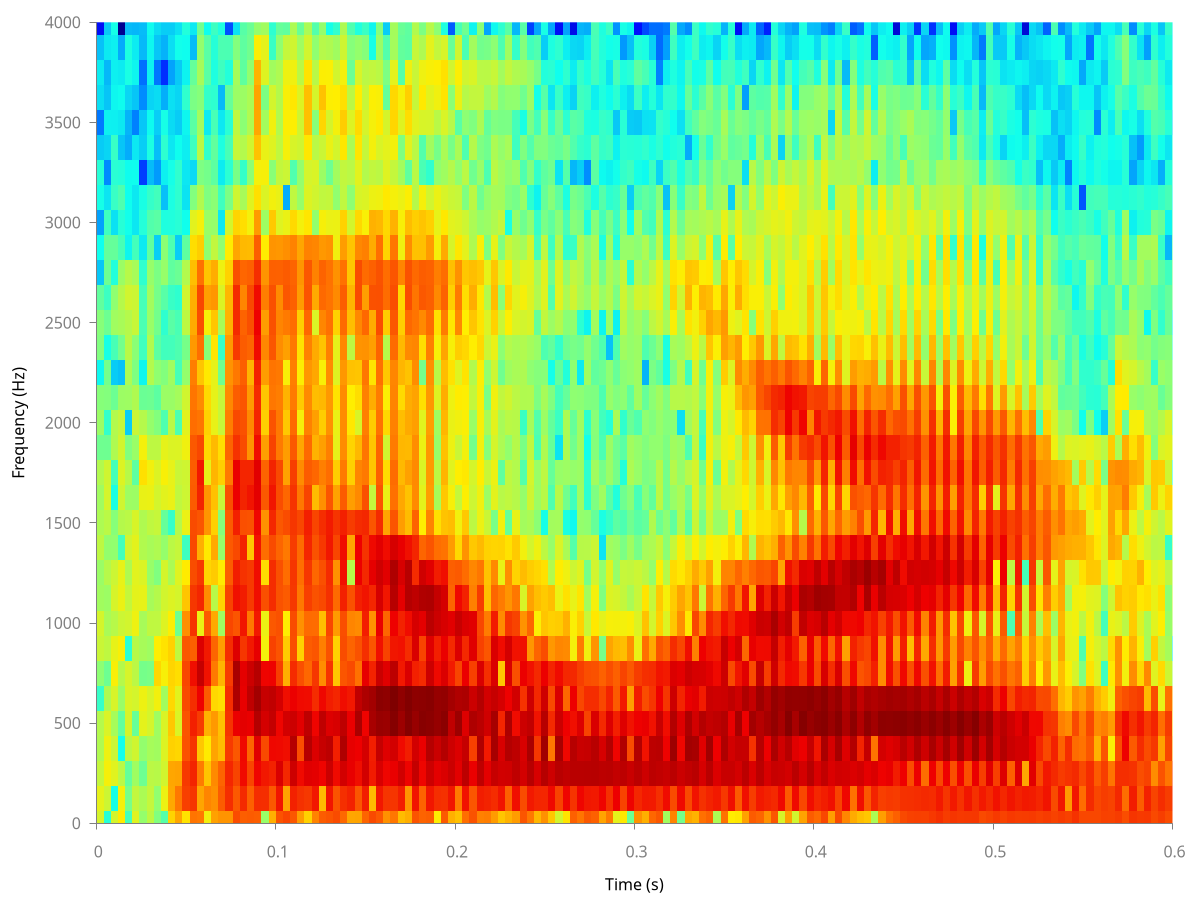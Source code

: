 set term epslatex size 5,2
set style line 11 lc rgb '#808080' lt 1
set border 3 front ls 11
set tics nomirror out scale 0.75
unset key
set palette defined (0 '#000090', 1 '#000fff', 2 '#0090ff', 3 '#0fffee', 4 '#90ff70', 5 '#ffee00', 6 '#ff7000', 7 '#ee0000', 8 '#7f0000')
set xlabel 'Time (s)'
set ylabel 'Frequency (Hz)'
set yrange [0:4000]
set xrange [0:.6]
unset colorbox
plot '-' matrix using ($2 * 0.004 + 0.002) : ($1 * 125) : (log($3)) with image
0.011053 0.0140168 0.00868465 0.00660895 0.00696541 0.0014197 0.00405943 0.00938647 0.0109294 0.00538359 0.00486536 0.00797345 0.00632276 0.00535432 0.00676274 0.00284618 0.00494087 0.00375284 0.000802142 0.00352131 0.00376226 0.00238488 0.000400673 0.000890837 0.000238912 0.000965988 0.00117735 0.000431237 0.000140853 0.000557708 0.000685478 0.000372252 3.46225e-05 
0.00118081 0.00978191 0.0174958 0.0156825 0.0116684 0.00646071 0.0027801 0.00808196 0.00608437 0.00495968 0.00716512 0.00442072 0.0075709 0.0109039 0.0101333 0.00280037 0.00137308 0.00358872 0.00301088 0.000978772 0.00277628 0.00152552 0.00273103 0.00251703 0.00157165 0.00062229 0.000174944 0.000496109 0.000732313 0.000390965 0.000328487 0.000654755 0.000419916 
0.0108736 0.00098816 0.0129545 0.00952646 0.00570485 0.0113472 0.0182571 0.01438 0.00726947 0.0112271 0.00972147 0.00432221 0.00377566 0.00103404 0.00170561 0.00652107 0.00687494 0.0027267 0.000433159 0.00177732 0.00530087 0.00414827 0.00112496 0.00251621 0.000581657 0.00147403 0.00123389 0.00145166 0.000717751 0.000795698 0.000722089 0.000717509 0.000956916 
0.0206918 0.0173095 0.00760361 0.000909881 0.00242166 0.00485028 0.00711138 0.0184072 0.00975393 0.0151528 0.014454 0.00166496 0.00700441 0.0101328 0.01232 0.010485 0.00870204 0.00499506 0.000380022 0.00303718 0.00588233 0.00715474 0.00495109 0.00174823 0.00118191 0.00190987 0.00115993 0.000394543 0.000653587 0.000866555 0.000675448 0.000274711 8.36788e-06 
0.00167939 0.00314572 0.00249326 0.00773479 0.0111731 0.0119484 0.0111859 0.0012227 0.0106106 0.00877363 0.00665167 0.0104511 0.00755051 0.00513976 0.00732099 0.00356131 0.000436206 0.00509763 0.00629552 0.00753107 0.00705339 0.0104315 0.00732872 0.000778342 0.000928015 0.000877857 0.000869812 0.000277573 0.00031231 0.000503305 0.00100245 0.00105762 0.00034565 
0.0128028 0.00848638 0.00521707 0.0102004 0.00256766 0.0107528 0.00768949 0.00723613 0.0157654 0.0136621 0.0132306 0.0134888 0.0114544 0.00500034 0.0023049 0.00482715 0.00950093 0.00655327 0.00339865 0.00390902 0.00914063 0.00975218 0.00580953 0.00166496 0.000633104 0.000647301 0.00087761 0.000645232 0.00015637 0.000394677 0.000778688 0.000685003 0.000323753 
0.00446447 0.00619099 0.00277631 0.00442584 0.0136743 0.0154653 0.0030534 0.00583906 0.00584544 0.0142962 0.011986 0.006736 0.00654981 0.0146525 0.0238817 0.0170801 0.00704103 0.00267063 0.000789502 0.0015982 0.00181883 0.00171817 0.00130569 0.000659723 0.00115997 0.00100394 6.88442e-05 0.000450095 0.00040734 0.000178944 0.000128292 0.000333045 0.000347892 
0.00784943 0.0087121 0.00766217 0.00576135 0.010904 0.0115997 0.00323484 0.00517561 0.00817134 0.00583174 0.00469968 0.00591037 0.00817878 0.015049 0.0165846 0.00794235 0.00454632 0.00275918 0.00684648 0.00672334 0.00478281 0.00549188 0.0045808 0.00240306 0.00200435 0.00140196 0.000344203 0.00102979 0.00083748 0.000486456 0.000737117 0.000790809 0.000858647 
0.00350821 0.00426208 0.00730703 0.00533264 0.00522824 0.0167715 0.0264439 0.0197642 0.0081011 0.00702021 0.00347957 0.00648176 0.00896983 0.0107404 0.0122221 0.00794662 0.00358172 0.00226392 0.00420729 0.00228922 0.00298486 0.003068 0.0032822 0.000447584 0.00219228 0.00164323 0.000217373 0.000357572 0.000447631 0.000544895 0.000134875 0.000402221 0.000542815 
0.0021052 0.0154025 0.010525 0.0122249 0.0117823 0.00543074 0.017909 0.0229288 0.0124146 0.0105081 0.0109934 0.00449491 0.00253439 0.0133305 0.0181586 0.0138808 0.00191342 0.00489572 0.00357966 0.00163383 0.00131042 0.00214523 0.0046728 0.00401393 0.00106717 0.000369405 0.00071721 0.00128952 0.000978014 0.000287784 5.75505e-05 0.00030368 0.000441034 
0.027657 0.0472178 0.0488766 0.028451 0.031867 0.0262578 0.0273436 0.0283669 0.0194245 0.0122297 0.00618297 0.0076153 0.00140826 0.0148286 0.0142126 0.0121494 0.00738767 0.00487023 0.0052502 0.00166198 0.0021648 0.00146437 0.00235066 0.00190191 0.00109632 0.00103817 0.000972968 0.000636687 0.000533897 0.000576595 0.00024641 0.000563627 0.000441178 
0.049335 0.0862586 0.05044 0.0269318 0.0119589 0.0132819 0.0244261 0.00819664 0.00286548 0.0109995 0.0128299 0.00883282 0.00718095 0.00832139 0.00931532 0.0122622 0.00186306 0.0056773 0.00173864 0.00191458 0.00180171 0.00129753 0.00269793 0.000437362 0.00120278 0.00129511 0.00132884 0.000877213 0.000435561 0.000495986 0.000422609 0.000920803 0.000580956 
0.0229335 0.187628 0.203159 0.142967 0.140671 0.157613 0.168248 0.132085 0.064304 0.0333089 0.0206298 0.00156399 0.0150002 0.00986598 0.0100959 0.0161319 0.0132708 0.0103364 0.0044739 0.0031354 0.00796919 0.0103428 0.00686648 0.00234122 0.000897381 0.000601055 0.000634714 0.000699855 0.000780461 0.00131389 0.000750684 0.000878164 0.00111104 
0.0902655 0.21542 0.273212 0.219354 0.286048 0.237286 0.368898 0.119783 0.221535 0.209958 0.156899 0.163604 0.157805 0.127591 0.12361 0.131971 0.0990101 0.0888651 0.0800064 0.0568121 0.0456547 0.0434259 0.0358998 0.0242856 0.0132488 0.00354305 0.000519885 0.00157128 0.00219265 0.00327069 0.00250388 0.000350495 0.000652961 
0.0843047 0.0490194 0.0825592 0.0321837 0.19574 0.440396 0.79203 0.57553 0.014989 0.263928 0.205461 0.0427537 0.13702 0.274455 0.31904 0.16745 0.0891202 0.068733 0.033188 0.0963898 0.154523 0.16885 0.0947032 0.0297471 0.0171623 0.00667558 0.00338115 0.00775425 0.00541092 0.00372631 0.00584377 0.00448803 0.0029428 
0.0163498 0.0729089 0.0332279 0.0209186 0.0421309 0.127033 0.347621 0.318901 0.128587 0.0673382 0.0268135 0.0210083 0.0601936 0.0591061 0.0142856 0.0258934 0.028315 0.0259997 0.0212813 0.00381526 0.0178064 0.0527017 0.0337816 0.00422468 0.00481546 0.00343696 0.00300655 0.00135059 0.000672283 0.0013689 0.00223032 0.00218842 0.000881948 
0.0519947 0.064021 0.0688394 0.0500149 0.0567856 0.0263339 0.0841881 0.109853 0.0471027 0.00725687 0.0306117 0.0468828 0.0288537 0.0349571 0.0405869 0.0381477 0.0145232 0.0141326 0.0141534 0.0223783 0.0325669 0.0585634 0.0447896 0.00844311 0.00460744 0.00395156 0.00228225 0.00238073 0.00176812 0.00129531 0.0010609 0.00117688 0.00155512 
0.0610224 0.124905 0.112246 0.0365886 0.0348963 0.0237085 0.0400459 0.0536835 0.00516686 0.0268863 0.0207034 0.00460735 0.00366904 0.00911912 0.0292859 0.024313 0.00903811 0.00883143 0.00286577 0.00142857 0.00593001 0.0121409 0.0156866 0.00423579 0.000641784 0.00158538 0.000682389 0.00106252 0.000643526 0.000340207 0.0015759 0.00186625 0.00106358 
0.060841 0.237116 0.263984 0.201224 0.219664 0.237621 0.194342 0.239912 0.170757 0.176528 0.124434 0.129576 0.127366 0.150077 0.0843679 0.111216 0.0803739 0.0695369 0.0614231 0.0560949 0.0419356 0.0398962 0.0284128 0.0205252 0.0109827 0.00330907 0.00124729 0.0017809 0.00121632 0.0025422 0.00112751 0.00183929 8.5339e-05 
0.155292 0.12992 0.174477 0.133303 0.468761 1.11363 1.18064 0.573129 0.138556 0.360969 0.298042 0.161903 0.286811 0.46247 0.471913 0.223611 0.165112 0.123267 0.0862321 0.200328 0.251976 0.249158 0.146816 0.0484066 0.0274643 0.00996702 0.0031674 0.00903303 0.00809249 0.00497558 0.00562731 0.00359588 0.000599944 
0.121429 0.251641 0.388631 0.401748 0.517745 0.491265 0.510737 0.21251 0.331053 0.303858 0.225532 0.275267 0.148798 0.27164 0.26994 0.158732 0.146663 0.138161 0.119174 0.125857 0.114071 0.071857 0.108163 0.038414 0.0243411 0.00581833 0.0013972 0.00687028 0.00399096 0.00496221 0.00234961 0.00232317 0.00213185 
0.127552 0.118481 0.17098 0.110227 0.481802 0.871199 0.719979 0.319363 0.085198 0.200929 0.200192 0.0324123 0.143062 0.340143 0.268184 0.061722 0.0698945 0.0554158 0.0407261 0.110871 0.150563 0.16281 0.117687 0.0373742 0.0171506 0.0127898 0.00412598 0.0103454 0.00660039 0.00625067 0.00434002 0.00291029 0.00270237 
0.122106 0.240562 0.422157 0.544145 1.00662 1.30425 0.984578 0.49485 0.317989 0.368032 0.374047 0.342515 0.413583 0.514414 0.533485 0.380476 0.268136 0.245514 0.284513 0.389296 0.447769 0.387156 0.237758 0.121909 0.0567372 0.023802 0.0173726 0.0343191 0.048084 0.0500688 0.0406913 0.0192174 0.00454598 
0.0047442 0.235506 0.323748 0.162282 0.644769 0.787416 0.422708 0.017162 0.0152965 0.148898 0.0246293 0.0993682 0.0630777 0.132376 0.113866 0.052841 0.0289139 0.032572 0.0551252 0.0714578 0.0552676 0.0797639 0.06058 0.0204242 0.00511896 0.0119406 0.0176958 0.0146565 0.0055235 0.00336853 0.01258 0.013842 0.00532738 
0.0433142 0.13134 0.281252 0.404509 0.813205 0.850376 0.437365 0.1785 0.13244 0.244448 0.242446 0.157886 0.261962 0.334551 0.27443 0.177942 0.142383 0.0868565 0.0901489 0.136184 0.145712 0.147824 0.118626 0.0609472 0.0313885 0.0167437 0.00384789 0.0125871 0.0164324 0.0107697 0.00538477 0.00146183 0.00127185 
0.141805 0.333762 0.600271 0.394929 0.417037 0.646355 0.190343 0.1395 0.145701 0.143711 0.147357 0.110836 0.132807 0.153199 0.163442 0.0840818 0.0850296 0.0797609 0.085212 0.0658897 0.0732892 0.0679786 0.116445 0.0583062 0.0127064 0.0147701 0.00855043 0.00830142 0.00679509 0.00700977 0.0064822 0.00423907 0.00252762 
0.169247 0.0501104 0.260452 0.369704 0.6629 0.370809 0.043362 0.0302774 0.019608 0.126363 0.0984401 0.0851397 0.155735 0.1066 0.0509207 0.0541953 0.0320503 0.0413604 0.0181151 0.0521247 0.0841821 0.13557 0.127033 0.0644664 0.0149166 0.000280268 0.00958784 0.0173193 0.0192268 0.0182262 0.0158013 0.00874012 0.00236679 
0.133654 0.28527 0.714022 0.994743 0.721185 0.462403 0.247315 0.152716 0.156874 0.206583 0.211177 0.196157 0.212796 0.220487 0.189732 0.13294 0.101644 0.0830436 0.0800576 0.0863276 0.0989374 0.118596 0.1123 0.0763091 0.0257613 0.00820829 0.00194947 0.0114915 0.0194559 0.0217358 0.0161591 0.0102533 0.00633081 
0.0544438 0.226099 0.388683 0.151201 0.527935 0.390826 0.150478 0.0286769 0.0631989 0.0861078 0.0961792 0.10135 0.167075 0.0860678 0.0673771 0.048385 0.0174988 0.0306281 0.0193307 0.0231924 0.0294307 0.0549589 0.0602544 0.0487485 0.0170725 0.00463419 0.00446605 0.010252 0.010104 0.0124205 0.00774314 0.00526222 0.002596 
0.0283883 0.206788 0.546434 0.996592 0.882247 0.382376 0.108082 0.125176 0.101988 0.187742 0.209808 0.267159 0.291959 0.173807 0.124663 0.104559 0.0771153 0.0689843 0.0587785 0.0766113 0.107281 0.14031 0.134126 0.0757969 0.0221044 0.0122256 0.0109174 0.0216907 0.0351468 0.0354993 0.0230306 0.0104457 0.00617006 
0.0744775 0.320972 0.518913 0.58602 0.423207 0.243493 0.20859 0.137956 0.100123 0.143787 0.107175 0.143884 0.171451 0.03748 0.107289 0.0418257 0.0531108 0.036402 0.047889 0.0455987 0.0118699 0.0464384 0.075894 0.0718653 0.00431273 0.0103795 0.011766 0.00747085 0.00372822 0.0109867 0.0073695 0.00415761 0.00201289 
0.125793 0.0374858 0.426821 0.786939 0.867193 0.40749 0.0655349 0.0786512 0.0351155 0.162064 0.146726 0.204861 0.239012 0.0635559 0.0788316 0.053224 0.0301868 0.0390538 0.0184474 0.0341789 0.0724829 0.104812 0.113811 0.0578563 0.0175269 0.00829089 0.00495343 0.00953061 0.0268572 0.0342511 0.0192835 0.0071797 0.00441714 
0.138677 0.333339 0.733696 0.908592 0.56731 0.300956 0.217109 0.143518 0.169762 0.230567 0.245454 0.326613 0.312963 0.13866 0.098234 0.0789292 0.0633854 0.0576848 0.0667822 0.0786684 0.0930932 0.0910221 0.092169 0.0620266 0.0150002 0.00865691 0.00276915 0.0148766 0.0111128 0.0194382 0.0189243 0.00653729 0.00096021 
0.157652 0.14165 0.388491 0.290535 0.620795 0.26376 0.0327485 0.0279108 0.0554915 0.10351 0.0633273 0.168774 0.217942 0.0511429 0.02943 0.0141574 0.0148757 0.0229309 0.0125541 0.0139699 0.0282817 0.0684672 0.0623172 0.0163927 0.0153388 0.00428658 0.00547151 0.0108285 0.0172453 0.0198929 0.0106923 0.00530907 0.00134052 
0.105163 0.235138 0.663249 1.09102 0.884308 0.376729 0.136955 0.15708 0.151094 0.283865 0.355269 0.373443 0.287918 0.12625 0.0838686 0.0671862 0.0667072 0.0680251 0.0585872 0.0711864 0.103401 0.12149 0.093407 0.0542093 0.0283647 0.00823139 0.00850317 0.0219015 0.0299856 0.0237548 0.0170316 0.0101041 0.00646513 
0.0485236 0.278929 0.487574 0.497211 0.465806 0.32368 0.161579 0.111397 0.0727998 0.145205 0.00721402 0.0485778 0.194513 0.05373 0.0290569 0.0274483 0.0214724 0.0200867 0.0344957 0.00804113 0.0361238 0.0406168 0.0326716 0.0336398 0.0108411 0.00412844 0.00755518 0.00622584 0.0123426 0.00782895 0.00269836 0.00373199 0.00194873 
0.0501102 0.136333 0.3705 0.449032 1.15098 0.858328 0.0936885 0.143005 0.067861 0.288388 0.4621 0.449342 0.244478 0.0697324 0.0731515 0.0388548 0.0115829 0.0247231 0.0331134 0.06078 0.0706381 0.15846 0.15688 0.070577 0.0260693 0.0114214 0.0133776 0.02239 0.0254035 0.0203348 0.0115176 0.00449258 0.00109123 
0.112011 0.298471 0.660617 0.643 0.428278 1.11242 0.494797 0.235187 0.296807 0.34173 0.256674 0.220198 0.260775 0.145868 0.0848658 0.0881763 0.0791081 0.0779739 0.0878484 0.0621078 0.10647 0.0536952 0.101585 0.0780029 0.018295 0.0121255 0.00683757 0.00877459 0.0110753 0.00912773 0.00767865 0.00368892 0.00150216 
0.159482 0.0380571 0.309511 0.295882 1.19667 1.27569 0.275244 0.135297 0.0618373 0.265894 0.498759 0.394367 0.136879 0.00856928 0.0326093 0.0328759 0.0302492 0.0443577 0.0225478 0.0530235 0.0452129 0.145561 0.118733 0.045992 0.0422947 0.0153453 0.00839657 0.0170811 0.0173707 0.0190757 0.00844403 0.000975106 0.000780128 
0.130394 0.325145 0.611835 0.792228 1.49283 1.79559 0.74488 0.359783 0.478609 0.633609 0.70425 0.52921 0.249077 0.137409 0.117776 0.111752 0.0926395 0.0819194 0.0952626 0.111633 0.156072 0.148599 0.144586 0.0980205 0.0393624 0.0160778 0.00773325 0.0117801 0.020926 0.0181857 0.00761487 0.00484314 0.00365576 
0.0633375 0.215619 0.418148 0.550219 1.43741 1.69798 0.544334 0.18057 0.108797 0.332948 0.535963 0.379225 0.05058 0.0148424 0.0248663 0.0103568 0.0261305 0.0189373 0.0318892 0.00721387 0.0306385 0.100038 0.0983865 0.0279232 0.0265252 0.0212119 0.0125499 0.0136314 0.0111103 0.00246749 0.00334963 0.00201709 0.000440353 
0.0878561 0.216079 0.480887 0.663143 1.91595 2.12683 0.902477 0.332309 0.440629 0.974996 1.08592 0.62861 0.138687 0.0953105 0.10068 0.0830397 0.0770582 0.0742213 0.0723921 0.101248 0.131484 0.150938 0.137644 0.0880231 0.0420049 0.0172813 0.00868698 0.0170796 0.0270064 0.0260791 0.0136062 0.00560345 0.00562054 
0.037091 0.29695 0.686593 0.390045 1.39685 1.66497 0.321031 0.353347 0.280758 0.518284 0.61564 0.479957 0.0541816 0.0474961 0.0386911 0.0395901 0.0360191 0.0254564 0.0398822 0.0382839 0.0297372 0.0260538 0.0732061 0.0159201 0.018136 0.015396 0.005483 0.00343368 0.012827 0.0178533 0.0021018 0.00246088 0.00263558 
0.0438309 0.0598977 0.428878 0.300357 1.94648 2.03006 0.596886 0.242294 0.380068 1.01624 0.974244 0.358928 0.0372005 0.0339396 0.0514679 0.0385823 0.0465716 0.0445834 0.0338852 0.0685786 0.105815 0.1533 0.143021 0.0671627 0.0367498 0.0191211 0.00236557 0.013247 0.0246932 0.0292361 0.0159907 0.00228936 0.00232327 
0.1425 0.341459 0.811703 0.66834 1.49072 1.71598 0.288647 0.603151 0.629945 0.879415 0.246686 0.267518 0.113671 0.0676516 0.0688599 0.0655555 0.0532382 0.0503396 0.0662393 0.0723716 0.0900838 0.0885494 0.104377 0.0347976 0.0296459 0.00711324 0.00761973 0.00761608 0.0132863 0.00889107 0.0091894 0.00896755 0.00671855 
0.114101 0.115622 0.420605 0.47209 1.87166 1.76226 0.248354 0.175389 0.515796 1.06407 0.697898 0.110279 0.0198294 0.0137504 0.0119216 0.0152902 0.013208 0.0240023 0.0030315 0.0242184 0.0691345 0.131484 0.123279 0.0351814 0.0336924 0.0176407 0.00180745 0.00203298 0.0114047 0.0211709 0.0158665 0.00641343 0.00332322 
0.120214 0.332809 0.722446 1.0041 1.78365 1.87637 0.722428 0.550331 0.927086 1.11257 0.53487 0.139317 0.0749983 0.0537445 0.0561936 0.0583652 0.053713 0.058362 0.0635723 0.0796068 0.103387 0.119822 0.116918 0.0556722 0.0289776 0.0104441 0.00132499 0.00537972 0.0112304 0.0133984 0.0180205 0.0136359 0.00742266 
0.0190439 0.236181 0.515624 0.747962 1.54821 1.53013 0.397145 0.290079 0.725327 0.792832 0.304751 0.0967371 0.0240038 0.00580842 0.00782176 0.00460472 0.00519644 0.0124808 0.00749031 0.0178045 0.0238204 0.069241 0.0800351 0.0174285 0.0142654 0.0150684 0.00428039 0.00309611 0.00754194 0.0162807 0.0193858 0.00874678 0.0040822 
0.128831 0.228146 0.597072 1.00723 1.79025 1.60787 0.587206 0.473883 0.621655 0.637256 0.364214 0.0913304 0.0338441 0.0322304 0.0409702 0.0346742 0.0399437 0.0443953 0.0372637 0.0494686 0.0813734 0.1128 0.0994939 0.0462236 0.0214104 0.0114241 0.00523363 0.0061272 0.0116994 0.0225876 0.0235081 0.0113735 0.00106328 
0.0430441 0.330002 0.748245 0.710074 0.857162 1.25825 0.314436 0.255609 0.528911 0.112434 0.119312 0.0552324 0.0365734 0.0179331 0.0131387 0.0154643 0.014681 0.0158493 0.0232245 0.0178743 0.0218111 0.0292782 0.035934 0.0114046 0.0132651 0.009565 0.00708758 0.00317501 0.00719257 0.00400608 0.0104504 0.00259845 9.87516e-05 
0.0349384 0.0841697 0.524602 0.575598 1.41518 1.06812 0.172173 0.58616 0.778099 0.40209 0.129138 0.0259455 0.0166694 0.0089269 0.0201072 0.00947833 0.0164578 0.020546 0.012785 0.0296699 0.0694216 0.0827814 0.062689 0.0216946 0.0122795 0.00880896 0.00427852 0.0060329 0.0021742 0.0149907 0.0192437 0.0100663 0.00173143 
0.0970797 0.351166 0.901879 0.801073 0.568912 1.13108 0.467012 0.255199 0.591969 0.281148 0.100726 0.06151 0.0320052 0.0194401 0.0215197 0.0166939 0.0186287 0.0194944 0.0228041 0.0266292 0.01986 0.0243285 0.0325497 0.0136163 0.00993462 0.0034434 0.00754965 0.00192034 0.00405482 0.00720279 0.010409 0.00181213 0.00284472 
0.144473 0.138318 0.472048 0.183932 1.10325 0.729576 0.185255 0.543181 0.535211 0.0779471 0.0716968 0.0320272 0.00786583 0.00986907 0.0109677 0.00298323 0.00480336 0.00864259 0.00683652 0.0196012 0.0328605 0.044491 0.0361946 0.00646319 0.00624392 0.00770195 0.00288415 0.00702105 0.00348927 0.0084872 0.0118097 0.00548945 0.000766162 
0.0771804 0.298442 0.884304 1.08367 0.928101 1.00789 0.604537 0.182759 0.168343 0.198576 0.0869998 0.0381049 0.0153475 0.0162508 0.0202312 0.0169786 0.017669 0.0180702 0.0192369 0.0261786 0.0229818 0.0215707 0.0317714 0.0180997 0.004534 0.00282332 0.00463812 0.00339603 0.00619938 0.0085708 0.00756299 0.00293675 0.00389815 
0.0802489 0.275647 0.51463 0.319079 0.69497 0.652116 0.236157 0.135705 0.0814437 0.0356928 0.0335557 0.0281581 0.00939054 0.00496165 0.00942051 0.00377186 0.00586363 0.00319334 0.00438872 0.00975422 0.0122032 0.00697803 0.0140465 0.00336199 0.00496689 0.00439548 0.00186845 0.00286134 0.0024926 0.00515207 0.00762096 0.00316738 0.000252112 
0.0556933 0.242201 0.782579 1.21095 1.2081 0.785188 0.597186 0.590168 0.307459 0.108813 0.0689319 0.0272315 0.0031896 0.0135464 0.0152895 0.010984 0.0132701 0.0163203 0.00976168 0.0148384 0.0282729 0.0364008 0.0323218 0.0140717 0.00663346 0.00574178 0.00761651 0.00622328 0.00346032 0.0069903 0.00914195 0.00405814 0.000823603 
0.0333313 0.341079 0.676545 0.614162 0.268457 0.63597 0.0328311 0.384926 0.0675357 0.0823327 0.0149641 0.0279087 0.0169246 0.00735938 0.00236266 0.00630216 0.00592822 0.00842672 0.00287819 0.00407092 0.00942853 0.00390499 0.012126 0.00352013 0.00871217 0.00558646 0.00530175 0.00452363 0.00324711 0.00364985 0.00552202 0.00190777 0.0012827 
0.0426934 0.117609 0.692509 1.02919 1.11603 0.441692 0.612278 0.6521 0.213148 0.0608903 0.0653814 0.0233259 0.00256894 0.00828017 0.00811172 0.00438325 0.00764134 0.0104125 0.00523872 0.00695833 0.0194486 0.0265683 0.0211396 0.00948566 0.00103036 0.00351099 0.00418889 0.00579294 0.00326553 0.00423435 0.00849354 0.00527826 0.00221075 
0.0553248 0.367904 0.873009 0.891274 0.383152 0.673639 0.150057 0.347216 0.177477 0.0872054 0.0278276 0.031142 0.014497 0.00715774 0.00690069 0.00710899 0.0073309 0.00771693 0.0059488 0.00611594 0.0117381 0.0133484 0.00930904 0.00702854 0.00461316 0.00306659 0.00499503 0.00156361 0.0016944 0.00427623 0.00655337 0.00140606 0.000323094 
0.137042 0.156702 0.651268 0.614765 0.727449 0.219726 0.465771 0.359752 0.0617546 0.0115669 0.0369066 0.0166851 0.00548103 0.00452009 0.00204672 0.00325188 0.00149502 0.00663276 0.00639022 0.00669967 0.0105607 0.0176862 0.0131027 0.00562417 0.00284806 0.00469321 0.0019254 0.00345142 0.00100652 0.00286127 0.00593845 0.00362171 0.00211561 
0.0856005 0.31681 0.972042 1.15614 0.845453 0.714444 0.3489 0.0592649 0.110063 0.0511316 0.0300823 0.0108497 0.00614247 0.0100702 0.0108851 0.00813866 0.0057482 0.00671084 0.0041484 0.00563616 0.0116206 0.0124655 0.0137097 0.0108807 0.00415327 0.00128436 0.00355526 0.00201751 0.00318135 0.00494276 0.00467946 0.00162298 7.352e-05 
0.0395008 0.269633 0.618851 0.209463 0.34298 0.256055 0.254585 0.111845 0.0187903 0.036254 0.0268145 0.0158524 0.00397663 0.00506821 0.00478934 0.00181039 0.0020098 0.00336666 0.00369524 0.0047325 0.00252431 0.00675906 0.00580699 0.00170188 0.00142326 0.000750262 0.00136701 0.00349642 0.00167955 0.000945376 0.00312498 0.0019496 0.000263996 
0.0630824 0.263984 0.979105 1.2987 0.966317 0.698633 0.459318 0.153274 0.0332291 0.0313294 0.0238872 0.00795307 0.000982311 0.0073602 0.00787652 0.00653918 0.00501119 0.00584665 0.00383571 0.00191391 0.00841554 0.0128603 0.013399 0.00803998 0.00318071 0.00257869 0.00232153 0.00351719 0.00381627 0.00212927 0.00111607 0.000446973 0.000995601 
0.0328162 0.399989 0.709476 0.087027 0.249298 0.16033 0.270984 0.0576742 0.0291187 0.0362277 0.00692428 0.00465137 0.00550198 0.00193039 0.00252741 0.00255708 0.00246547 0.00345845 0.000930284 0.00240354 0.00501323 0.00206664 0.00284704 0.00156003 0.00237345 0.00374901 0.00283399 0.00271628 0.00141454 0.00061541 0.00122228 0.00105653 0.000252145 
0.010595 0.179201 0.9625 1.19925 0.720752 0.601945 0.383731 0.0718095 0.0305506 0.0153499 0.0203596 0.011703 0.00566399 0.00723139 0.00471444 0.000602218 0.00150324 0.0016821 0.0024651 0.001377 0.00681505 0.0132234 0.0122164 0.00663472 0.00387321 0.00229784 0.000597689 0.00244791 0.0027152 0.00146631 0.000893376 0.00129111 3.54944e-05 
0.0228728 0.421217 0.851553 0.407965 0.443931 0.108128 0.259626 0.0685527 0.0423784 0.0235461 0.0158737 0.00617609 0.00102795 0.00290882 0.00507286 0.00626776 0.00621687 0.0025032 0.0011258 0.00274551 0.0038962 0.00623631 0.00444256 0.001311 0.0017927 0.00104479 0.00205467 0.00320435 0.00125779 0.000724359 0.00128155 0.000707833 0.000246522 
0.119058 0.216976 0.941196 0.973866 0.365523 0.452417 0.258446 0.0171103 0.0185431 0.014409 0.0097963 0.00205551 0.000812817 0.00160072 0.00451275 0.00292271 0.00254401 0.00414785 0.00421655 0.00317331 0.00442706 0.0101698 0.00834284 0.00146099 0.00373457 0.00316611 0.000325481 0.00199675 0.00218526 0.000478967 0.000692449 0.000512908 2.92174e-05 
0.089388 0.418069 0.948769 0.748801 0.578798 0.167458 0.188401 0.0822987 0.0284909 0.0222421 0.012964 0.0073142 0.00443198 0.00514537 0.00495294 0.00522921 0.00521309 0.00400687 0.000669141 0.00288559 0.00124096 0.00598565 0.00680778 0.00665302 0.00327358 0.00271639 0.000449761 0.00140635 0.00197061 0.00160883 0.00139716 0.000484325 0.000313498 
0.132403 0.326303 0.954976 0.790801 0.176319 0.24168 0.15295 0.0161455 0.00924315 0.00546997 0.00307291 0.00740005 0.00414646 0.00126794 0.00128724 0.00092282 0.00126824 0.00348737 0.00527977 0.00443639 0.000763118 0.00450453 0.00343453 0.00382762 0.00109592 0.00182931 0.000182001 0.0012548 0.00108106 0.00144357 0.00104504 0.000702533 0.000285917 
0.118444 0.316517 0.970168 0.957115 0.603241 0.239214 0.146313 0.0600245 0.021619 0.0172544 0.0104628 0.00952712 0.00251041 0.00339492 0.00534931 0.00368806 0.00381482 0.00340802 0.00238014 0.00287221 0.00540083 0.00879083 0.00772534 0.00617118 0.00368927 0.00105093 0.00226056 0.00231238 0.00103261 0.000723421 0.00163036 0.00171926 0.00181882 
0.0497557 0.42229 0.907246 0.628591 0.254359 0.163973 0.115882 0.00307664 0.0134807 0.00346477 0.00439617 0.000607557 0.00102478 0.00529255 0.00310833 0.00183186 0.00162688 0.00188693 0.00277615 0.00192176 0.000784723 0.00476615 0.00302889 0.00104466 0.00171772 0.00206055 0.000842237 0.00140316 0.00144598 0.00107814 0.00116933 0.0011208 0.00106664 
0.0838089 0.231916 0.928209 1.02586 0.575653 0.271707 0.152371 0.049875 0.0177484 0.012212 0.0130121 0.00544019 0.00143322 0.00214834 0.004941 0.00495053 0.00118254 0.00459218 0.00418593 0.000372605 0.00476002 0.00693627 0.0062908 0.00484843 0.00311641 0.00126263 0.000745917 0.00155605 0.0013104 0.000851415 0.000601189 0.000934151 0.00151533 
0.0136509 0.453494 0.819079 0.422743 0.293099 0.126061 0.118408 0.0382376 0.0174712 0.011225 0.00466141 0.00473369 0.00225747 0.00111046 0.0030636 0.00289085 0.00596631 0.00355493 0.00258112 0.00191065 0.000741819 0.00328137 0.00439665 0.00110399 0.00155037 0.0014236 0.000932662 0.000741291 0.000412115 0.00124031 0.00174919 0.000996214 0.000196306 
0.0215059 0.176538 0.902611 1.05735 0.561643 0.315799 0.173984 0.0358717 0.01714 0.00863619 0.00897437 0.00329585 0.00188872 0.0027956 0.00112865 0.00222465 0.00132759 0.00407994 0.00395174 0.00537474 0.00784216 0.0101681 0.00891719 0.00465181 0.00389309 0.0026345 0.00138192 0.00124637 0.00121964 0.000726564 0.00108581 0.000211973 0.000977039 
0.0027272 0.430029 0.750558 0.158878 0.346832 0.0531407 0.130802 0.0663374 0.0183185 0.00602464 0.0085511 0.00522596 0.00285848 0.00384241 0.00635022 0.00540847 0.00262558 0.0023556 0.00436466 0.00455245 0.00447337 0.00572349 0.0012398 0.00466596 0.000897511 0.000439399 0.00158617 0.00120815 0.000436186 0.000538875 0.00121374 0.000375872 0.000780727 
0.0623225 0.260187 0.914167 1.03152 0.442302 0.304337 0.191795 0.0147987 0.0122434 0.00905788 0.00974753 0.00312598 0.00217458 0.00174074 0.00470034 0.00447935 0.00194729 0.00524118 0.00519823 0.0050067 0.00560543 0.0106355 0.00685443 0.00403162 0.00521788 0.00185629 0.000970688 0.0011589 0.000411394 0.00150998 0.00236111 0.00112317 3.83241e-05 
0.0437491 0.320456 0.716375 0.351302 0.479769 0.156313 0.234056 0.0977281 0.0344174 0.0226864 0.00774144 0.00574566 0.00247608 0.00376528 0.00329475 0.00358094 0.00416404 0.00253664 0.000317204 0.0019296 0.00373736 0.009003 0.0043985 0.00632963 0.00199651 0.0023888 0.000847301 0.00134553 0.000584211 0.000716117 0.00176673 0.0010167 8.0033e-05 
0.107486 0.312755 0.901916 0.89965 0.348493 0.214658 0.24496 0.0465769 0.0107362 0.00894549 0.00450212 0.00630371 0.00663411 0.0024617 0.00364012 0.00427403 0.00354242 0.00402982 0.00325507 0.00270415 0.00779583 0.0118214 0.00776864 0.00292955 0.00164299 0.00197588 0.00155412 0.00102226 0.000601383 0.00115263 0.00119118 0.00045999 0.000125303 
0.133509 0.23309 0.842625 0.943157 0.766456 0.455499 0.340678 0.144692 0.0290278 0.0314999 0.0192296 0.00902481 0.0027867 0.00778229 0.00731388 0.00436247 0.00458587 0.00538498 0.00237396 0.00399754 0.0104376 0.0149509 0.0142574 0.00800659 0.00646221 0.00381918 0.000490404 0.00129045 0.00139062 0.000616315 0.000156181 0.000118587 0.000123463 
0.00538306 0.386069 0.774429 0.436963 0.37692 0.211081 0.311071 0.112882 0.0122807 0.0177335 0.00731418 0.00398738 0.00400843 0.00300338 0.0030347 0.00336032 0.00370057 0.00353182 0.000989122 0.00104578 0.00584406 0.00434018 0.00557045 0.00151796 0.00127653 0.000378825 0.00149943 0.000919603 0.00117792 0.0013019 0.000701051 0.000233895 0.000144014 
0.074597 0.159219 0.932996 1.38139 1.03088 0.718474 0.586515 0.242575 0.0322889 0.030463 0.0253762 0.00895822 0.00242018 0.00474644 0.00705044 0.00538988 0.00404739 0.00732483 0.00335038 0.00593732 0.0180443 0.0275929 0.0230536 0.0122658 0.00688315 0.00380465 0.00197942 0.00110981 0.000890807 0.00136501 0.00106638 0.00159532 0.00207228 
0.00298194 0.397329 0.736987 0.41128 0.558262 0.27195 0.525947 0.169338 0.0657916 0.0493609 0.0219228 0.0180937 0.00672833 0.00616143 0.00461706 0.00472896 0.000566891 0.0072827 0.00679473 0.00522568 0.00610349 0.0103892 0.0191747 0.00478982 0.00281445 0.00145606 0.00105429 0.00121177 0.000575633 0.0008227 0.00077731 0.000704246 0.000268474 
0.0488618 0.163632 0.839716 1.292 1.10865 0.471816 0.736103 0.367577 0.0216445 0.0341383 0.0284717 0.00983612 0.00229403 0.00314285 0.00755593 0.0018909 0.00535964 0.00673158 0.00160721 0.00800076 0.0229347 0.0413264 0.033011 0.0094685 0.00591318 0.00376555 0.00189723 0.000271578 0.00158438 0.0025294 0.00172069 0.000935921 0.000180613 
0.0421861 0.345913 0.940945 1.19367 0.66513 0.529173 0.628302 0.0765686 0.166972 0.0864509 0.0456984 0.0189825 0.00937893 0.0118985 0.011085 0.0084357 0.00859047 0.00834852 0.0112334 0.0153495 0.01677 0.019495 0.0312493 0.011112 0.00547227 0.00335625 0.00143799 0.000942227 0.00236063 0.00125435 0.000938436 0.0015615 0.00152116 
0.0953647 0.226824 0.625245 0.542831 1.0122 0.307869 0.617482 0.451805 0.0671759 0.00962743 0.03167 0.0108154 0.00318017 0.00444452 0.0030265 0.00148073 0.00176523 0.00389782 0.00285385 0.00765302 0.0284881 0.0407679 0.0192337 0.00411814 0.0064045 0.00817319 0.00352124 0.00257694 0.00363274 0.0022112 0.00102091 0.000694853 0.000825375 
0.112736 0.275434 0.948045 1.31874 0.811524 0.74193 0.537612 0.338132 0.269649 0.090279 0.0518198 0.0202089 0.0100217 0.013628 0.0173185 0.0165293 0.0154943 0.016635 0.0182042 0.0331626 0.0494012 0.0366778 0.0207961 0.0161867 0.00752195 0.00274307 0.00244438 0.00132915 0.00317042 0.00394318 0.00227251 0.000786741 0.00134298 
0.00624415 0.319259 0.5755 0.449527 0.885231 0.707217 0.394299 0.308434 0.192157 0.0431112 0.0169568 0.0172334 0.00476779 0.00630746 0.00269178 0.00761459 0.0035073 0.00466179 0.00362934 0.018871 0.0387351 0.0210097 0.00576549 0.0021444 0.00581655 0.00474786 0.00426492 0.0029054 0.00259335 0.00218673 0.00089981 0.000483992 0.00117447 
0.0923317 0.206085 0.759495 1.07972 1.01811 0.725539 0.724419 0.764315 0.365867 0.110171 0.0753427 0.0196847 0.00519354 0.0122232 0.0165649 0.0153555 0.0156099 0.0178399 0.0305356 0.053023 0.0572549 0.047855 0.0327966 0.0205419 0.0140718 0.00582129 0.00291111 0.00465843 0.00577796 0.00355168 0.00167295 0.00093748 0.000309707 
0.0204797 0.366223 0.76723 0.664117 0.489815 0.852552 0.161535 0.457782 0.262044 0.201913 0.0743553 0.0282444 0.0167432 0.0117991 0.00656337 0.0178691 0.011307 0.0155676 0.0124339 0.040329 0.0157956 0.0190081 0.0202792 0.00213681 0.00653556 0.000460315 0.00367924 0.00232588 0.00263276 0.00121489 0.00173787 0.00141799 0.00120774 
0.0216646 0.128513 0.646284 0.792417 1.23448 0.700023 0.336593 0.65177 0.394507 0.086699 0.108531 0.0189355 0.0034914 0.0140217 0.0143603 0.00903113 0.0212675 0.0369677 0.0675134 0.0559933 0.012835 0.0453233 0.0327264 0.0196652 0.0140876 0.00701361 0.00362958 0.00259028 0.00368088 0.00334556 0.00111093 0.00055743 3.55104e-05 
0.0515681 0.360277 0.918018 0.787497 0.456087 1.0823 0.537311 0.109191 0.38417 0.338651 0.0776793 0.0401515 0.0253041 0.0197489 0.0262268 0.0315517 0.0377019 0.0591839 0.0443499 0.0202094 0.02249 0.0243446 0.0251968 0.00975249 0.00669576 0.00350271 0.000570974 0.00303443 0.00325769 0.000235487 0.00156986 0.000718658 0.00026861 
0.127131 0.192507 0.596975 0.224811 1.27915 0.802446 0.158414 0.486684 0.544593 0.0489008 0.106189 0.00659924 0.01756 0.0109314 0.0100894 0.00990042 0.0276234 0.0516654 0.0675915 0.0318444 0.00373022 0.018488 0.0110856 0.00897267 0.00593828 0.0108571 0.00745478 0.00112417 0.00245597 0.00229263 0.000494776 0.000677302 0.000670663 
0.110381 0.318592 0.922863 0.989229 0.984467 1.38364 0.801131 0.388689 0.751569 0.569013 0.135678 0.0415856 0.0246265 0.0296143 0.0432377 0.0630687 0.0912553 0.129321 0.121749 0.0587944 0.0229549 0.0186297 0.0181229 0.013266 0.00963322 0.00443912 0.00361687 0.00464015 0.00315992 0.00200883 0.00130803 0.000254538 0.000110131 
0.062551 0.279092 0.612717 0.455605 1.23117 1.02199 0.193459 0.392364 0.711178 0.28108 0.12932 0.0339971 0.0240119 0.0150618 0.0116527 0.0163913 0.0924948 0.172625 0.0900811 0.01215 0.0101071 0.009434 0.00374434 0.00580176 0.0111747 0.0142147 0.00788257 0.00176541 0.00245747 0.00208597 0.000748105 0.000335114 4.8472e-05 
0.136648 0.254253 0.770606 1.13959 1.58203 1.5524 0.701563 0.811891 1.16504 0.72985 0.170982 0.0433639 0.0307562 0.0473421 0.0704511 0.122733 0.243347 0.251517 0.119256 0.0479174 0.0289995 0.0185405 0.0161667 0.011157 0.0138397 0.00972132 0.00349872 0.00618147 0.00633555 0.0051774 0.00286332 0.00143932 0.00115236 
0.0112549 0.395361 0.732771 0.681215 1.20235 1.3189 0.255137 0.30011 0.675473 0.337227 0.0484134 0.116196 0.0383107 0.0218232 0.0340263 0.0322523 0.176608 0.278973 0.0862665 0.00835624 0.0162662 0.00421088 0.00673742 0.00863537 0.0124078 0.0189905 0.010105 0.000481435 0.00319712 0.00132804 0.000639319 0.000782953 0.000496303 
0.0518165 0.129176 0.65385 0.965534 1.92189 1.62724 0.401169 0.515382 0.880654 0.766993 0.359752 0.0622662 0.0218823 0.0525549 0.0847379 0.195105 0.450942 0.432485 0.140787 0.0377336 0.0162293 0.0203935 0.0171762 0.0137313 0.0163282 0.0148 0.00611139 0.00405758 0.0067676 0.00484359 0.00196872 0.000438899 0.000306247 
0.0104582 0.392458 0.926796 0.536379 1.19826 1.58737 0.380583 0.316471 0.193546 0.459218 0.251771 0.157347 0.0642608 0.0700141 0.071906 0.0917527 0.205591 0.351488 0.104855 0.033921 0.0169613 0.0160762 0.0172107 0.00753066 0.0101141 0.0150201 0.00879889 0.00157017 0.00261648 0.000772392 0.000897414 0.000569121 0.000241053 
0.0502047 0.168334 0.644422 0.456488 1.92507 1.59719 0.205537 0.115782 0.841226 1.14935 0.598121 0.0761119 0.00717353 0.0389279 0.0713489 0.200846 0.422218 0.323383 0.0755179 0.0232456 0.0115626 0.0117736 0.0116206 0.0131087 0.00855266 0.00703745 0.00602315 0.00380011 0.00478634 0.0035903 0.00171256 0.000962113 0.00106975 
0.125685 0.371569 0.972086 0.791841 1.49605 1.7425 0.478959 0.478804 0.573281 1.0144 0.5408 0.206273 0.104154 0.120312 0.159696 0.247328 0.0744065 0.17433 0.115248 0.0439243 0.0302194 0.0324643 0.0235947 0.0198796 0.0136265 0.00917079 0.0112151 0.00627912 0.0051255 0.0036516 0.00207181 0.000941223 0.00036898 
0.10269 0.259595 0.600104 0.333037 1.74304 1.49544 0.157102 0.127902 0.629323 1.37639 0.86601 0.0916513 0.0419929 0.0210105 0.0579658 0.157804 0.327182 0.19106 0.0182843 0.00537754 0.00836814 0.0100286 0.00713167 0.0119883 0.0145223 0.00601923 0.00545292 0.00152993 0.0046377 0.00473834 0.00106913 0.000545268 0.000351711 
0.164875 0.299302 0.830204 1.16884 1.8715 1.76673 0.619685 0.390796 0.960402 1.27385 0.525409 0.302779 0.131555 0.163479 0.270535 0.342478 0.200481 0.191502 0.108337 0.0381148 0.0306562 0.0328124 0.0300044 0.0230756 0.0133919 0.0143478 0.0132987 0.00800044 0.00573896 0.00559792 0.00379639 0.00133902 0.000196686 
0.053427 0.361239 0.582511 0.633492 1.4369 1.27516 0.238654 0.108971 0.507542 1.23864 0.958372 0.163862 0.0485598 0.0270051 0.0435703 0.146651 0.253135 0.108705 0.0176484 0.00492274 0.00899393 0.016849 0.00553218 0.00743039 0.00883425 0.00163527 0.00660062 0.0032601 0.000516054 0.00228824 0.000676803 0.000793241 0.00015375 
0.159611 0.176482 0.679209 1.22071 1.85848 1.56854 0.614446 0.354913 0.676868 0.832753 0.627501 0.422921 0.108282 0.171586 0.345515 0.454942 0.32284 0.163132 0.0667192 0.035784 0.0186994 0.025055 0.0255001 0.0213707 0.0167716 0.0097571 0.00632369 0.00783138 0.00867243 0.00606629 0.00283273 0.00100036 0.000493012 
0.0723024 0.405888 0.658845 0.559058 1.12461 0.972979 0.14893 0.0525238 0.401125 0.824314 0.853624 0.291178 0.0553547 0.0271206 0.0791364 0.127131 0.158523 0.0667576 0.0126097 0.0143423 0.0166264 0.0127565 0.0114346 0.0111872 0.00726946 0.00961976 0.0066217 0.0050472 0.00211623 0.00113872 0.000343368 0.000728162 0.00148187 
0.0457678 0.0940239 0.588726 1.02881 1.72771 1.35169 0.399366 0.28463 0.401199 1.03686 1.16212 0.526941 0.0767021 0.145014 0.38488 0.507543 0.362952 0.160019 0.055266 0.0263989 0.0160568 0.019004 0.0227328 0.0226518 0.0219077 0.0133763 0.00586633 0.0069951 0.00861471 0.00630567 0.0036696 0.00139043 0.000100945 
0.0360628 0.366676 0.666173 0.271712 1.04657 0.842165 0.139861 0.204102 0.443857 0.436421 0.984448 0.345002 0.15098 0.124145 0.0964391 0.166758 0.10052 0.050021 0.0417173 0.0275852 0.0179231 0.0073016 0.0143279 0.00452818 0.00617434 0.0039429 0.00730837 0.0064162 0.00305988 0.00165547 0.00106574 0.00100446 0.000133382 
0.0325086 0.133082 0.509222 0.808406 1.66326 1.18207 0.165058 0.169022 0.259608 1.16042 1.429 0.572507 0.0572318 0.107614 0.348417 0.464952 0.280805 0.104667 0.0452722 0.0182026 0.00768571 0.0159099 0.0224672 0.0149393 0.017918 0.0126606 0.00442505 0.00903506 0.0101569 0.00584163 0.00165332 0.00111443 0.000855967 
0.00619306 0.275095 0.595965 0.0915988 1.28914 1.05118 0.28972 0.357666 0.346548 0.473668 0.959937 0.186229 0.26487 0.214864 0.156554 0.245572 0.137702 0.0630353 0.0561951 0.0346804 0.0226485 0.0203404 0.0156268 0.0140362 0.00903728 0.00383143 0.00069966 0.00519958 0.00247268 0.000998757 0.0011712 0.000103644 0.000408081 
0.053484 0.187093 0.438486 0.654329 1.73423 1.19951 0.0660475 0.0662124 0.178614 0.927885 1.2313 0.518387 0.0396211 0.100647 0.282091 0.407472 0.245106 0.0666589 0.00766655 0.0147463 0.00737474 0.00766772 0.0145479 0.0113303 0.0198844 0.0156197 0.00423581 0.00480847 0.00675104 0.00462136 0.00194832 0.000929095 0.000697839 
0.0936865 0.202771 0.489777 0.550438 1.67523 1.31453 0.37491 0.348467 0.323858 0.637236 0.520133 0.236819 0.364396 0.245851 0.258079 0.282653 0.106659 0.0976933 0.0636708 0.037488 0.026892 0.0232238 0.0163538 0.0171117 0.0100541 0.00574107 0.00293409 0.00258486 0.00310923 0.0031472 0.00215219 0.000792721 0.000838421 
0.118939 0.195658 0.302446 0.626937 1.74225 1.22928 0.146631 0.0562861 0.150287 0.619533 0.876501 0.376458 0.0443622 0.0889647 0.187623 0.283973 0.149216 0.0515941 0.0138877 0.00962771 0.00583525 0.00637184 0.0079908 0.0100431 0.0116562 0.0115337 0.00308036 0.00402585 0.00373403 0.00345769 0.00122864 0.000720257 2.22843e-05 
0.162845 0.227663 0.448268 0.938218 1.8345 1.28386 0.402323 0.290615 0.350601 0.586901 0.386096 0.493142 0.368824 0.244275 0.276991 0.21847 0.161226 0.148616 0.0676784 0.0355903 0.0256189 0.0197171 0.0158376 0.013482 0.00790115 0.00779851 0.00774663 0.00174954 0.00479782 0.00273428 0.00143028 0.00135453 0.000710555 
0.182402 0.2317 0.15386 0.678468 1.61222 1.09031 0.147788 0.0357042 0.126556 0.445996 0.679316 0.342138 0.0487781 0.0946535 0.120858 0.196451 0.0937555 0.0486762 0.0131775 0.00548919 0.0054052 0.00650584 0.00339448 0.0091548 0.0159334 0.0106334 0.00277449 0.00505308 0.00619934 0.00285031 0.000383152 0.000253993 0.000459871 
0.187452 0.241398 0.459727 1.09376 1.81995 1.26614 0.405605 0.265247 0.383025 0.644731 0.633782 0.615232 0.377606 0.271846 0.335899 0.277645 0.192043 0.152454 0.0741643 0.0381844 0.027699 0.0205293 0.018213 0.0169556 0.0116018 0.00389827 0.00469341 0.00438657 0.0036061 0.00381338 0.00220201 0.000869569 6.23898e-05 
0.185328 0.253288 0.0993098 0.702917 1.45815 0.934748 0.147841 0.0474092 0.0747212 0.448665 0.673553 0.323962 0.0863964 0.0606734 0.102166 0.116183 0.0633867 0.05768 0.00906029 0.00444486 0.00597819 0.00709296 0.00293979 0.00442631 0.00907038 0.00974753 0.00522432 0.00413343 0.00381494 0.00121726 0.000552576 0.000255969 0.000503367 
0.205289 0.241971 0.45179 1.17811 1.78448 1.16144 0.352778 0.240946 0.307518 0.512699 0.634932 0.669499 0.366553 0.274646 0.342958 0.313393 0.235247 0.144865 0.0722032 0.0391025 0.0253258 0.0217796 0.0249606 0.0218668 0.0130946 0.00640934 0.00297357 0.00266586 0.00303267 0.00243439 0.00108306 0.000289711 6.07106e-05 
0.233684 0.315044 0.164579 0.729927 1.42607 0.799273 0.100512 0.0583908 0.0592946 0.275124 0.500412 0.338823 0.106689 0.0624021 0.101911 0.0864161 0.0415566 0.0171617 0.00695647 0.00486694 0.00335566 0.00772373 0.00605564 0.00245096 0.00658242 0.00739151 0.00565679 0.00246712 0.00248159 0.00140301 0.000809192 0.000904302 0.000363607 
0.195942 0.215069 0.436957 1.22547 1.84455 1.17101 0.303588 0.199507 0.239983 0.518556 0.787366 0.725979 0.389012 0.296849 0.345754 0.317922 0.236472 0.14376 0.0725811 0.0349858 0.0212592 0.019592 0.0241857 0.0235398 0.0166144 0.00865409 0.00603156 0.00472777 0.00447534 0.00400314 0.00230564 0.000834808 0.000851063 
0.216348 0.31852 0.148998 0.692423 1.3969 0.736917 0.0526038 0.0548028 0.0343746 0.208344 0.409042 0.223507 0.111389 0.0528768 0.113714 0.0859754 0.0189899 0.0190149 0.0123037 0.0053445 0.00340013 0.00594457 0.00695566 0.00133873 0.00503301 0.00728693 0.0049176 0.00163557 0.000412771 0.00118403 0.00054595 0.000190762 3.50831e-05 
0.204063 0.224798 0.43061 1.32997 1.93378 1.10886 0.231356 0.165152 0.170579 0.42783 0.725115 0.669771 0.345143 0.282876 0.365417 0.299436 0.189765 0.126272 0.0677192 0.0325115 0.0205851 0.0185921 0.023266 0.0230318 0.0170902 0.00879795 0.00564781 0.00451429 0.00313384 0.00151227 0.000868165 0.000751588 0.000458572 
0.206837 0.330165 0.146991 0.690711 1.45497 0.830483 0.0154773 0.0763693 0.0159862 0.107632 0.30404 0.199357 0.0705114 0.088152 0.090238 0.0731851 0.0492311 0.0382802 0.0157671 0.00691128 0.00547967 0.00675073 0.003506 0.00213682 0.00342931 0.00340756 0.00417641 0.00227934 0.00172568 0.000799101 0.000557412 0.000812585 0.000693371 
0.210303 0.228492 0.471996 1.41068 1.93613 1.045 0.197662 0.137795 0.134384 0.383009 0.610288 0.517129 0.271937 0.243414 0.329894 0.287171 0.165345 0.0838614 0.0456183 0.0287986 0.019086 0.0147375 0.0212781 0.0212545 0.013507 0.00775185 0.0036481 0.00192576 0.00214548 0.00179186 0.00112875 0.000320994 0.000274749 
0.160554 0.317386 0.188883 0.650819 1.13797 0.604798 0.0542517 0.0654159 0.0111323 0.0812876 0.178445 0.115627 0.0850589 0.0294567 0.123306 0.1278 0.0607776 0.0242945 0.00987084 0.00743614 0.0029172 0.0056146 0.00225192 0.0010706 0.00457106 0.00491862 0.00129676 0.000664305 0.000704951 0.000334682 0.000401007 0.000144817 0.000416212 
0.176083 0.251081 0.545938 1.28333 1.47571 0.729519 0.159526 0.119751 0.140249 0.318553 0.512876 0.510144 0.311899 0.227533 0.295913 0.255459 0.160675 0.0879468 0.044658 0.0268837 0.0173984 0.0149895 0.0153474 0.0149873 0.0122261 0.00693673 0.00386022 0.00176659 0.00264851 0.00190196 0.00126267 0.00169448 0.00205736 
0.203538 0.347194 0.187059 0.63592 0.714393 0.247275 0.0931551 0.0455124 0.0147613 0.0378579 0.0190406 0.198584 0.180721 0.0136099 0.124813 0.135753 0.0572648 0.0125233 0.00837006 0.00437496 0.00280646 0.00500257 0.00175966 0.00430926 0.00910119 0.00830385 0.00268416 0.00103828 0.00114108 0.00142999 0.00120676 0.000422522 0.000263333 
0.180448 0.259413 0.572427 1.00997 0.947373 0.461077 0.148188 0.103308 0.13018 0.272996 0.446306 0.460914 0.289515 0.215139 0.256506 0.226475 0.131068 0.0563634 0.0258327 0.0165929 0.0132563 0.017123 0.0189001 0.0160712 0.010637 0.00538324 0.00230528 0.000486831 0.00144195 0.00146442 0.000604221 0.000417565 0.000499378 
0.203841 0.336385 0.118052 0.747926 0.703177 0.167792 0.0876839 0.050169 0.00192475 0.0277908 0.00789007 0.158493 0.179225 0.0481096 0.0811793 0.099351 0.0403171 0.0115567 0.00459776 0.00590668 0.00644266 0.00871437 0.00561944 0.00196256 0.00543187 0.00488517 0.00194063 0.000858261 0.00102313 0.00126005 0.000679725 0.000985685 0.00120563 
0.192452 0.28061 0.561668 0.657629 0.541602 0.299887 0.116141 0.0802822 0.114558 0.221362 0.314804 0.289317 0.23041 0.231655 0.254267 0.206276 0.0944261 0.0349257 0.0167387 0.00939994 0.00885427 0.0114113 0.016268 0.0145828 0.00733435 0.00311061 0.000982512 0.000921438 0.000918401 0.000533545 0.000788632 0.000308548 0.000398388 
0.194759 0.317129 0.0483624 0.667227 0.748499 0.251834 0.0296325 0.0280136 0.00899536 0.0106853 0.00170819 0.0947742 0.123926 0.0669295 0.0947764 0.0918643 0.0361742 0.00583851 0.00617893 0.00280832 0.00475365 0.00448279 0.00324843 0.00215465 0.00450475 0.00236482 0.00150011 0.00071511 0.00036432 0.000358819 0.000704534 0.000413093 2.2673e-05 
0.201105 0.303272 0.538001 0.467349 0.40805 0.272907 0.0809449 0.0645682 0.0765933 0.153791 0.209666 0.188854 0.17374 0.190988 0.184183 0.137618 0.0712087 0.0313396 0.0154679 0.0103349 0.00957247 0.0122674 0.0120064 0.00931511 0.00632935 0.00310293 0.00133466 0.0015123 0.00126253 0.000517231 0.000504323 0.000555822 0.000523403 
0.183366 0.264823 0.16462 0.269182 0.414314 0.159169 0.0198708 0.0304149 0.00661114 0.0232986 0.00893682 0.0803988 0.0827218 0.0483209 0.0654143 0.0470817 0.00192781 0.00572005 0.00194485 0.00274563 0.00279203 0.00302586 0.0012782 0.00134425 0.00196119 0.00125617 0.000365799 0.000728578 0.00107233 0.000855278 0.000468725 0.000634193 0.000380115 
0.196942 0.338451 0.322542 0.163889 0.224066 0.163005 0.0588361 0.0462849 0.0354921 0.07948 0.136333 0.136315 0.12518 0.0970519 0.063862 0.0547504 0.0272757 0.0126327 0.00792823 0.0049445 0.00641145 0.00774417 0.00679669 0.00460098 0.00304157 0.00217007 0.00080753 0.000510148 0.0010174 0.000519369 0.000519727 0.000771876 0.000108599 
0.179241 0.157814 0.252847 0.285576 0.213464 0.0970714 0.0144649 0.0113377 0.00499936 0.0301155 0.013877 0.0574405 0.0647212 0.0443279 0.0513876 0.0156693 0.0112938 0.00822119 0.00620014 0.00203567 0.0034046 0.00408929 0.00215238 0.00301329 0.000894667 0.000617161 0.000417088 0.000504808 0.000373671 0.000755364 0.000665652 0.000924218 0.00185609 
0.197183 0.328983 0.197524 0.112863 0.0789937 0.0396923 0.0363517 0.048921 0.0402641 0.0464005 0.0504032 0.0522563 0.0907874 0.0837185 0.0443617 0.00719265 0.00481451 0.0023577 0.00329607 0.0045963 0.00330445 0.00219073 0.00133928 0.0016308 0.00150004 0.00149617 0.000684345 0.00028088 0.000570261 0.000408084 0.00129042 0.00095466 0.000184419 
0.182567 0.0566833 0.224315 0.239931 0.0665346 0.0301907 0.0190141 0.0147514 0.0144777 0.00578419 0.0109804 0.0458551 0.0481712 0.0323012 0.0385698 0.0125171 0.00531742 0.00257836 0.00169665 0.00170107 0.00234962 0.00248217 0.000984559 0.0021229 0.00124945 0.000560921 0.000161347 0.000680956 0.000480447 0.000457171 0.000856488 0.000254675 0.000340617 
0.223152 0.325318 0.249873 0.0999731 0.161202 0.0618023 0.011245 0.0148989 0.016682 0.0166436 0.0117474 0.0429509 0.0537026 0.0379778 0.0055482 0.0119445 0.00322931 0.00274216 0.00352663 0.00277814 0.00160526 0.000810532 0.00160525 0.00175999 0.00148947 0.00119557 0.000821085 0.000850697 0.000809462 0.00118091 0.000808022 0.000678751 0.00112815 
0.167298 0.0989315 0.165004 0.0910799 0.0847239 0.051406 0.00355654 0.001957 0.00784522 0.017328 0.0233924 0.0425154 0.0470107 0.0128364 0.0308805 0.0130477 0.000908854 0.00165029 0.00132327 0.00103989 0.00163491 0.00138992 0.00120624 0.00265473 0.00184394 9.29306e-05 0.00114719 0.00143824 0.00113042 0.000805913 0.000266812 0.000738865 0.000659608 
0.168244 0.248077 0.244055 0.135235 0.166598 0.0821046 0.0231587 0.0175866 0.0164621 0.0132708 0.0321108 0.0323372 0.0134674 0.0216563 0.00728777 0.0145147 0.00337247 0.00124799 0.00131583 0.00156961 0.00197849 0.00357413 0.0044026 0.00244835 0.00151293 0.00162983 0.000831204 0.000739131 0.00117715 0.000812589 0.000667632 0.000132354 0.000416496 
0.16757 0.167078 0.127286 0.0422994 0.0682336 0.041104 0.0126122 0.0116479 0.00784971 0.0123905 0.0315395 0.022265 0.0203157 0.0288596 0.0250728 0.0111264 0.000914437 0.00120088 0.00151089 0.000870505 0.00105056 0.00135565 0.0025559 0.00232954 0.000994556 0.00175139 0.00111874 0.00107016 0.000173941 0.000390915 0.000774294 0.000960194 0.000243852 
0.182446 0.19166 0.18887 0.13531 0.0791885 0.0304075 0.00159688 0.00775827 0.0017289 0.00371287 0.00950518 0.0123592 0.0130501 0.0139794 0.00322761 0.00745208 0.000447835 0.00168526 0.00256437 0.00118944 0.00234251 0.00177318 0.00107848 0.000918345 0.00163026 0.0017198 0.000945821 0.00114099 0.00123559 0.000737509 0.000428927 0.000646416 0.000792089 
0.179352 0.17608 0.0892741 0.0185884 0.0548393 0.0164825 0.0211987 0.0254853 0.0146454 0.0101801 0.020557 0.0473074 0.0514866 0.0516187 0.0604322 0.0305469 0.00539917 0.00634822 0.00115127 0.00250298 0.00175849 0.00169374 0.00330651 0.00350183 0.00256578 0.00115925 0.00076874 0.0008962 0.000702604 0.000969812 0.00122406 0.00109951 0.000796604 
0.194931 0.256364 0.237239 0.154559 0.237492 0.117295 0.0642564 0.0642218 0.0125112 0.0343178 0.0167867 0.0402381 0.0259148 0.0496038 0.0678368 0.00626252 0.0233275 0.0204885 0.0246871 0.00933321 0.00302435 0.00413099 0.00221844 0.00147465 0.00109876 0.00117819 0.000785996 0.00096745 0.00178633 0.00211071 0.00131064 0.00189243 0.000559072 
0.153335 0.0992402 0.237768 0.443732 0.39349 0.147624 0.0166918 0.020444 0.0076553 0.0281143 0.0287046 0.00720075 0.0483636 0.0809919 0.0661702 0.0438277 0.00265365 0.020838 0.0129191 0.0071251 0.00283593 0.00131924 0.00437858 0.00738243 0.00504651 0.0011088 0.00118549 0.00118522 0.000814688 0.00149095 0.00350388 0.00378052 0.00177361 
0.216434 0.297983 0.224362 0.12814 0.233578 0.174551 0.066647 0.0415259 0.0308324 0.0303852 0.0278262 0.0244721 0.0154059 0.0315525 0.0461464 0.0239156 0.0176354 0.00474101 0.010968 0.00623124 0.005977 0.00459047 0.00301221 0.0014541 0.000729367 0.00122182 0.000248276 0.000365651 0.000978624 0.00102782 0.0015582 0.00135788 0.00017882 
0.200275 0.122502 0.15258 0.245289 0.335497 0.195248 0.0266386 0.0182174 0.0124569 0.0215882 0.0417284 0.0156948 0.00800371 0.0171408 0.0408242 0.0372684 0.0182178 0.00407104 0.00749298 0.00402239 0.00426713 0.00356089 0.00601181 0.00550624 0.00110558 0.00135645 0.000482612 0.000218209 0.000558402 0.00202417 0.00180836 0.000587674 0.00118579 
0.206002 0.282994 0.177633 0.155213 0.198113 0.0377634 0.0702419 0.00564549 0.00610392 0.0236683 0.0199483 0.0105781 0.017097 0.00582822 0.0119504 0.0164192 0.00603812 0.00482131 0.00559971 0.00431976 0.000835793 0.00349748 0.0035473 0.00550749 0.00116107 0.00111644 0.000791922 0.000652083 0.00108305 0.00275335 0.00157428 0.000227503 0.000498688 
0.162802 0.173744 0.0673888 0.206877 0.272684 0.153191 0.0126959 0.0291162 0.013059 0.0148941 0.0123644 0.00767343 0.0101308 0.0313974 0.031868 0.00370944 0.00492409 0.00529625 0.00144511 0.0030392 0.00335919 0.00242629 0.00476088 0.00634183 0.00320946 0.00117042 0.000626793 0.00155714 0.00202641 0.0026217 0.00243445 0.00129786 0.00103323 
0.189425 0.239432 0.141659 0.0517778 0.0979157 0.0143886 0.0255731 0.00847103 0.0193306 0.0230907 0.0147975 0.00820173 0.00746906 0.0155574 0.0303226 0.0118102 0.00717351 0.00260626 0.00482029 0.00361558 0.00133689 0.00183745 0.00224915 0.00143822 0.00265074 0.00143098 0.000289439 0.000931165 0.00177928 0.00143288 0.00116145 0.000703368 0.000392591 
0.155645 0.191322 0.0884932 0.171818 0.197224 0.0942913 0.00965081 0.00574593 0.00469802 0.00413176 0.00769012 0.00137509 0.0130948 0.0275754 0.0100689 0.0134784 0.0113586 0.00371793 0.004188 0.00383006 0.00260167 0.00250823 0.00158872 0.000324164 0.000779003 0.00175712 0.00112848 0.000625675 0.00118964 0.000826919 0.000660974 0.0011231 0.00139385 
0.169315 0.221544 0.171073 0.0558605 0.0358767 0.0520191 0.00593134 0.000675713 0.00630506 0.00941528 0.00789627 0.00590248 0.0111255 0.0208373 0.00105753 0.00977435 0.00263901 0.0042851 0.00345471 0.0014363 0.000752513 0.00306517 0.00331211 0.0023787 0.00161677 0.000953956 0.00132399 0.00118804 0.000525984 0.000919058 0.00101673 0.000708788 0.000743537 
0.159222 0.13842 0.0658868 0.0784111 0.0339127 0.0486346 0.013253 0.00625087 0.00650107 0.00411359 0.00510042 0.00949076 0.0102144 0.0229917 0.0179196 0.0113553 0.00634644 0.00346413 0.000797081 0.00389679 0.00435678 0.000592213 0.00313376 0.00257833 0.000866424 0.00116258 0.000801024 0.000580208 0.000648363 0.0017091 0.0013599 0.000974848 0.000936876 
0.149007 0.200211 0.155982 0.078795 0.0953806 0.0468262 0.00441451 0.00757757 0.00787805 0.0130393 0.00714138 0.0094539 0.0116855 0.0177068 0.00870538 0.0028959 0.00356761 0.00643406 0.00200692 0.00118064 0.00280494 0.00354485 0.00281046 0.00387041 0.00150915 0.00186454 0.000750722 0.000630182 0.000546137 0.000310488 0.000377912 0.000740287 0.000810586 
0.15594 0.137572 0.0523842 0.0631596 0.0337811 0.0240099 0.0148859 0.0121612 0.00571021 0.0145846 0.00558988 0.00665349 0.00463841 0.00930732 0.0145412 0.00916175 0.00459542 0.00258372 0.00471471 0.0034427 0.00181052 0.000755725 0.0037784 0.00346132 0.000179631 0.00142341 0.000489583 0.000660339 0.00124457 0.000865786 0.000724473 0.00118859 0.000906025 
0.149463 0.157352 0.100042 0.0689752 0.0580249 0.00718088 0.0124831 0.00124328 0.00582851 0.0042022 0.00754138 0.00537805 0.00557918 0.0100456 0.00812977 0.00540888 0.00583088 0.00540306 0.00409235 0.00214107 0.00172785 0.00223278 0.00203338 0.00190994 0.000434271 0.000909109 0.00087777 0.00115128 0.00081222 0.000306526 0.00181649 0.00179814 0.0006823 
0.0961851 0.0966347 0.0597187 0.0407685 0.0107308 0.00972467 0.0166367 0.0177978 0.00971477 0.0122516 0.0097522 0.0136819 0.0155433 0.00987019 0.0041545 0.00140978 0.00240629 0.00342017 0.00232183 0.000272633 0.00156502 0.00221175 0.0012393 0.000992403 0.00137021 0.00135184 0.000310127 0.000716787 0.000776389 0.000558108 0.000422531 0.000568806 0.000710723 
0.139461 0.124018 0.0747834 0.0508258 0.042737 0.0273001 0.0112958 0.0205484 0.0038147 0.00543954 0.00257398 0.00967178 0.00756302 0.00347671 0.00127734 0.00148704 0.00106668 0.00238702 0.00321995 0.000912983 0.000614182 0.00228399 0.00328707 0.00257448 0.00164477 0.00182781 0.000946366 0.000248151 0.000162333 0.000887987 0.00141433 0.000617863 0.000115962 
0.0578336 0.0785828 0.0618023 0.0574769 0.0563836 0.0238207 0.0196308 0.0192521 0.00162262 0.000761133 0.00277768 0.00624446 0.0166352 0.012235 0.0013652 0.00164688 0.003582 0.00343485 0.00151652 0.00274544 0.000631591 0.00169848 0.000230375 0.00214424 0.00198748 0.00120706 0.00107741 0.00107059 0.000565848 0.000617078 0.00126518 0.00105594 8.03546e-05 
0.0737188 0.0839733 0.0649579 0.0260031 0.00802894 0.0183279 0.00541473 0.0164163 0.0118032 0.00491428 0.0028169 0.00944336 0.0127522 0.00578965 0.00857652 0.00306779 0.0035341 0.0030296 0.00312311 0.00359996 0.00181812 0.000425406 0.00080166 0.000462579 0.000536342 0.000409046 0.00116647 0.00100632 0.000821415 0.000908126 0.00101914 0.000966392 0.000648445 
0.0204729 0.0307946 0.0277938 0.0454825 0.0267714 0.00142564 0.00673033 0.00336278 0.00428428 0.00189379 0.00360676 0.00908391 0.00963667 0.00427631 0.00614205 0.00718839 0.00577606 0.00847688 0.00683003 0.00227212 0.00123506 0.00137388 0.00122026 0.00135819 0.000659316 0.00101899 0.00106435 0.000810958 0.000524096 0.000283448 0.000406822 0.00022176 0.000534488 
0.0715758 0.0669322 0.0370056 0.0163157 0.019422 0.0214661 0.00594133 0.00282772 0.00443373 0.00701284 0.00561769 0.00280364 0.00407257 0.00752524 0.00392623 0.000897563 0.00381409 0.00419876 0.0015425 0.000865648 0.000315142 0.00107119 0.00139399 0.00322982 0.00231064 0.000907573 0.000598028 0.000369815 0.000408852 0.000688372 0.000330174 0.000430263 7.08177e-05 
0.0605265 0.0573228 0.0415365 0.0401174 0.0331038 0.0144567 0.00963036 0.00543484 0.00238077 0.00298226 0.00306855 0.00621424 0.00239592 0.00287527 0.00179593 0.00254535 0.00238057 0.00196334 0.000149708 0.00100019 0.00138301 0.002454 0.00129937 0.00114669 0.000881792 0.000859638 0.00105132 0.00092759 0.00102397 0.000874573 0.000908285 0.000600457 3.56641e-05 
0.0236379 0.027012 0.0121518 0.0115692 0.0135501 0.0109922 0.00327049 0.00171807 0.00562458 0.00663324 0.0061791 0.00421368 0.000255055 0.00308403 0.00253956 0.00355096 0.00861292 0.0103567 0.00777334 0.00478342 0.00204168 0.00183901 0.000811865 0.000245677 0.00053876 0.000486219 0.00116558 0.000848821 0.0010757 0.00132797 0.00107452 0.000736818 0.000668628 
0.00591705 0.0214932 0.0137126 0.0141626 0.0105495 0.00568534 0.00176333 0.00452527 0.00432674 0.00765307 0.0105228 0.00900968 0.00749777 0.00498495 0.00126011 0.000735117 0.00201174 0.00308772 0.00188584 0.00229267 0.00200703 0.000183454 0.000418824 0.000694454 0.000448047 0.000587497 0.000449299 0.000272874 0.000163818 0.000285828 0.000310198 0.000502557 0.000328485 
0.0451119 0.0360959 0.0141332 0.0113702 0.0057258 0.0104865 0.00917603 0.00598546 0.00603391 0.00446623 0.00384349 0.00176558 0.00103765 0.00308601 0.00358001 0.00338833 0.00194806 0.000854385 0.000348387 0.00170577 0.000950748 0.00124049 0.00133923 0.000996918 0.000710967 0.00167059 0.00193587 0.00139186 0.00104245 0.000737828 0.000293707 0.000533791 0.000616628 
0.00240377 0.0121003 0.0037185 0.0104843 0.00814187 0.00735568 0.00699192 0.00473012 0.00347289 0.00547748 0.00300188 0.00156 0.00173402 0.00267941 0.00183339 0.00145813 0.00134463 0.00202032 0.00130867 0.00142275 0.00286775 0.00132853 0.00105282 0.00103319 0.000272425 0.000273983 0.000336797 0.000678787 0.000736183 0.000424239 0.000485558 0.000393065 0.00043173 
0.034166 0.0260168 0.0109505 0.010078 0.0139245 0.0114389 0.00544234 0.00382633 0.00487469 0.00352523 0.00466905 0.00514041 0.00481611 0.00361505 0.000360584 0.00101092 0.0015202 0.00179007 0.00152351 0.00201185 0.000701371 0.000905828 0.000606208 0.00147254 0.00147542 0.00140674 0.000970763 0.000258434 0.000498223 0.000462491 0.00065765 0.000898231 0.000927527 
0.0135323 0.0115657 0.00934007 0.00412192 0.00442271 0.00149591 0.000870697 0.00237365 0.0019315 0.00540538 0.00474354 0.00455876 0.0043982 0.00493929 0.00385032 0.00327985 0.00243226 0.000696651 0.000602029 0.00215102 0.00159919 0.000870796 0.00099822 0.00195 0.00156213 0.000586915 0.000254985 0.000297575 9.75132e-05 0.000462049 0.00071792 0.000457883 3.63037e-05 
0.0136168 0.0173712 0.0182244 0.00834001 0.0100743 0.0144353 0.013843 0.00447571 0.00626115 0.00574725 0.00110629 0.000920434 0.00271252 0.00431502 0.00389589 0.00203704 0.00191882 0.00240897 0.00154863 0.0020905 0.00209613 0.00116281 0.00045694 0.000211188 0.000253457 0.0012396 0.000994921 0.000280748 0.000118396 0.000199127 0.000743303 0.00127879 0.00137337 
0.0106262 0.00551603 0.0135382 0.0107871 0.00231198 0.00268459 0.00456497 0.00647576 0.00730852 0.00281769 0.00215144 0.00559739 0.00442725 0.00169973 0.00159699 0.00185077 0.00347632 0.00336977 0.00239306 0.0028415 0.00286322 0.00189295 0.00125517 0.00107821 0.00166228 0.00131302 0.000570055 0.00127244 0.000891095 0.00101767 0.000897271 0.000862807 0.00103465 
0.0188602 0.0265786 0.0154711 0.0109768 0.0121536 0.00736987 0.00235757 0.00269689 0.0021634 0.000702872 0.00367843 0.00513055 0.00109415 0.00286713 0.00161351 0.000588256 0.00061349 0.00129813 0.00285385 0.00299421 0.00269934 0.00102957 0.000257303 0.000177084 0.00112366 0.000915536 0.000816913 0.000610431 0.000808048 0.000840059 0.000345708 0.000853232 0.000883388 
e

